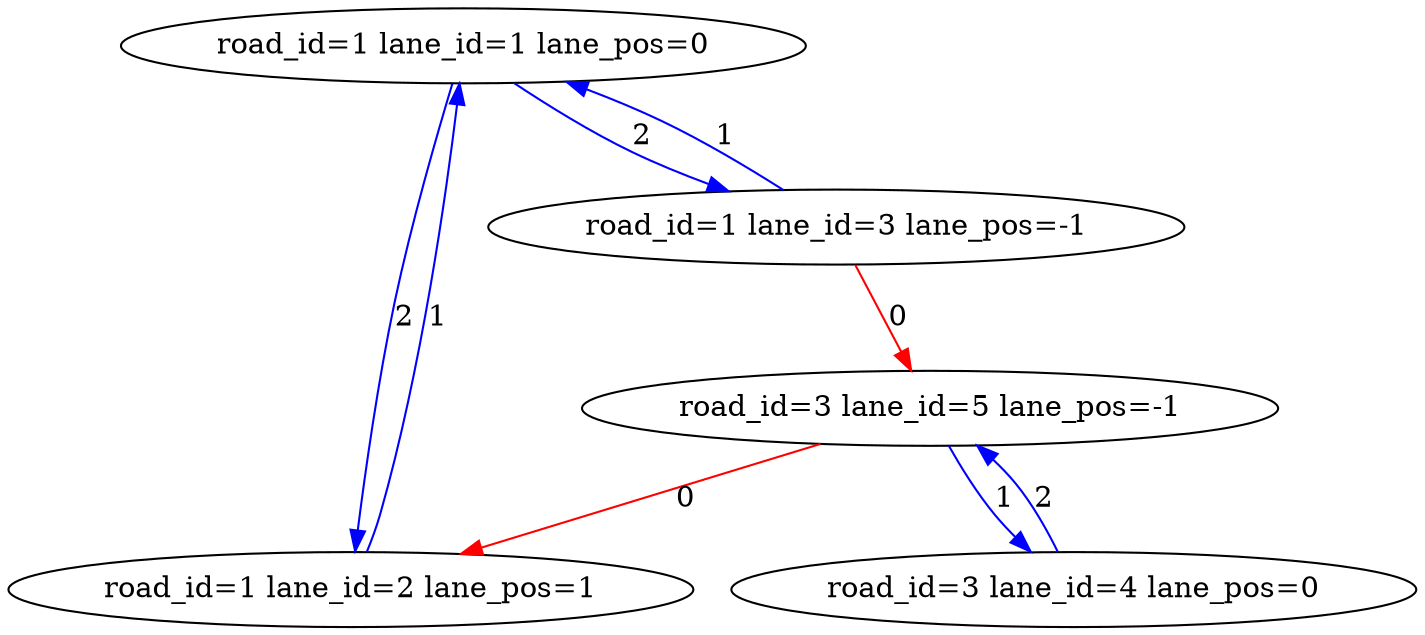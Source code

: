 digraph G {
0[label="road_id=1 lane_id=1 lane_pos=0"];
1[label="road_id=1 lane_id=2 lane_pos=1"];
2[label="road_id=1 lane_id=3 lane_pos=-1"];
3[label="road_id=3 lane_id=4 lane_pos=0"];
4[label="road_id=3 lane_id=5 lane_pos=-1"];
2->4 [label="0"color="red"];
4->1 [label="0"color="red"];
1->0 [label="1"color="blue"];
0->1 [label="2"color="blue"];
2->0 [label="1"color="blue"];
0->2 [label="2"color="blue"];
4->3 [label="1"color="blue"];
3->4 [label="2"color="blue"];
}
